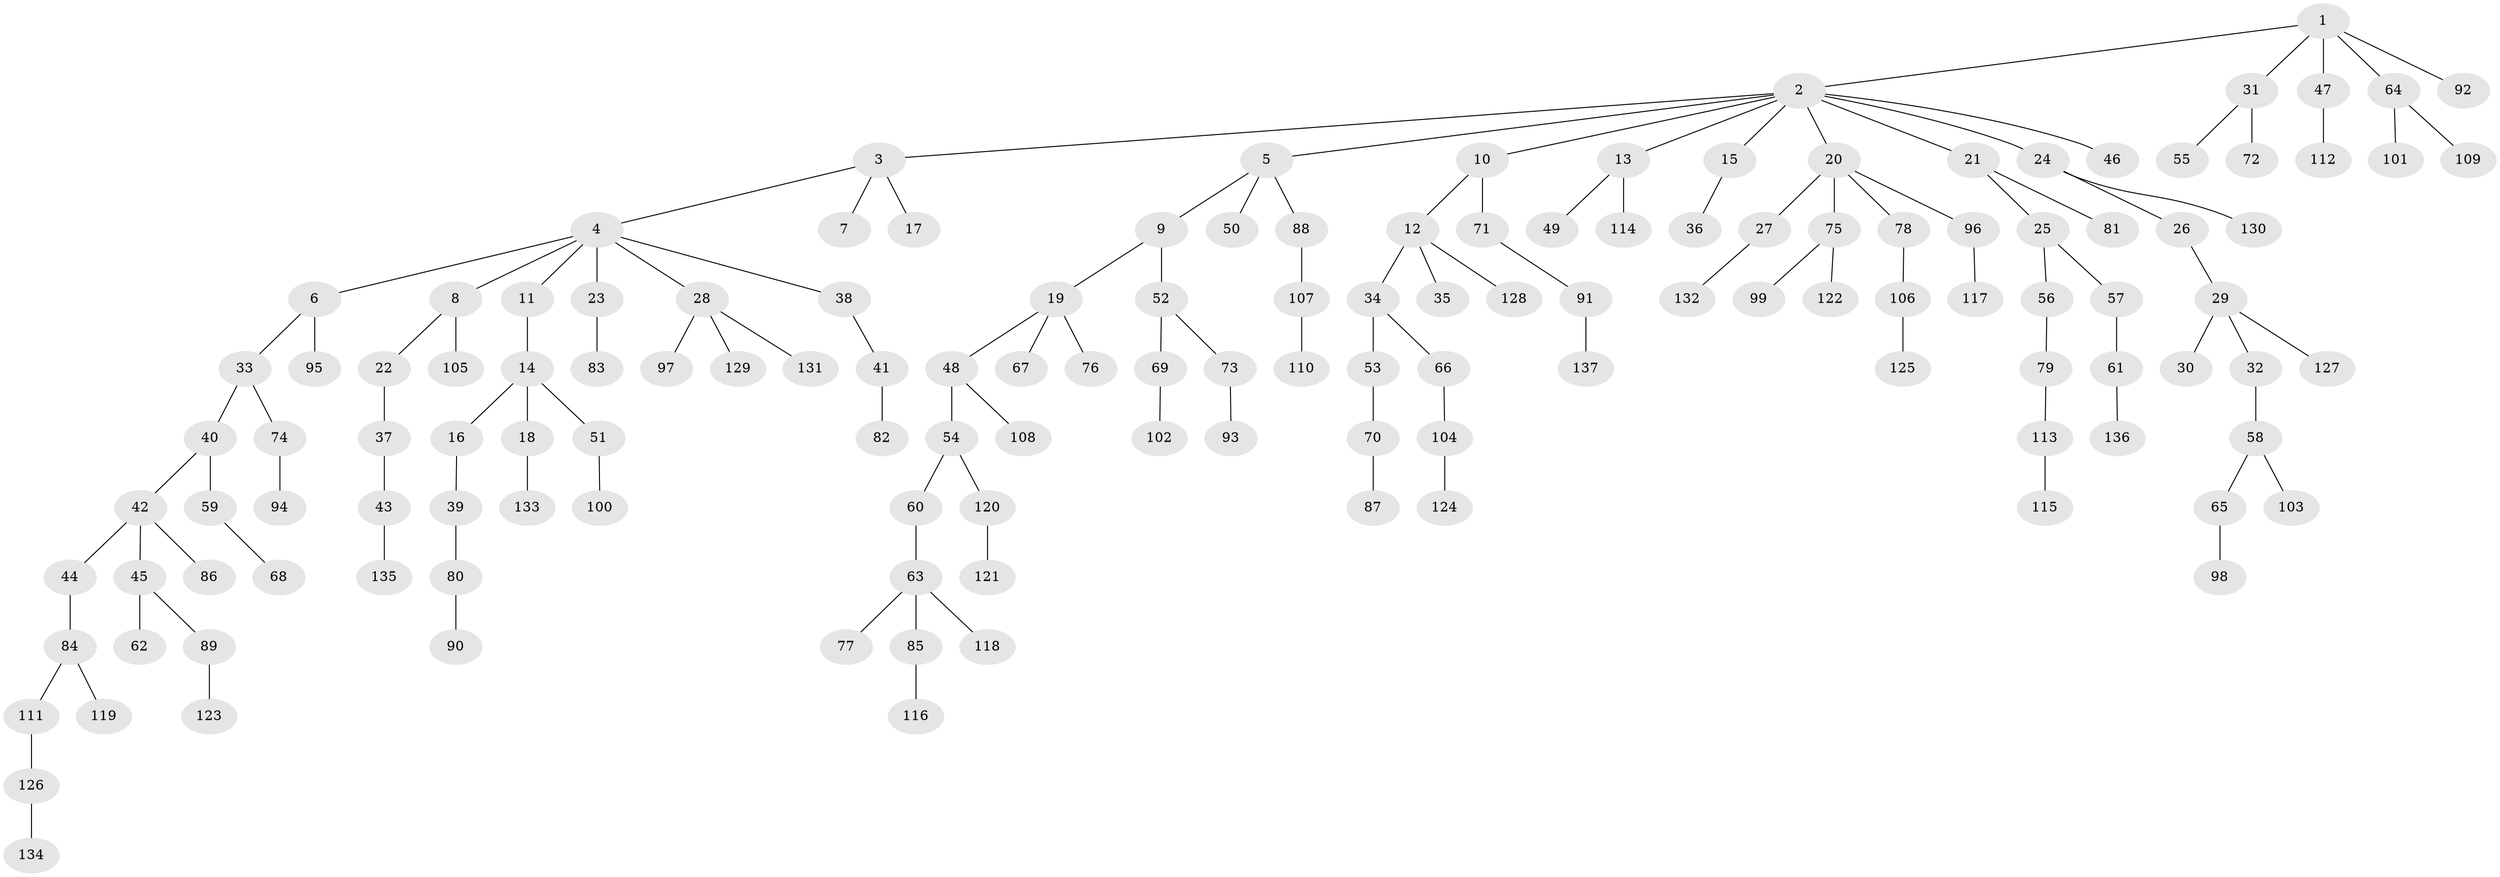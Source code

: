 // coarse degree distribution, {13: 0.012195121951219513, 4: 0.04878048780487805, 7: 0.012195121951219513, 6: 0.012195121951219513, 1: 0.5365853658536586, 2: 0.23170731707317074, 3: 0.13414634146341464, 5: 0.012195121951219513}
// Generated by graph-tools (version 1.1) at 2025/19/03/04/25 18:19:25]
// undirected, 137 vertices, 136 edges
graph export_dot {
graph [start="1"]
  node [color=gray90,style=filled];
  1;
  2;
  3;
  4;
  5;
  6;
  7;
  8;
  9;
  10;
  11;
  12;
  13;
  14;
  15;
  16;
  17;
  18;
  19;
  20;
  21;
  22;
  23;
  24;
  25;
  26;
  27;
  28;
  29;
  30;
  31;
  32;
  33;
  34;
  35;
  36;
  37;
  38;
  39;
  40;
  41;
  42;
  43;
  44;
  45;
  46;
  47;
  48;
  49;
  50;
  51;
  52;
  53;
  54;
  55;
  56;
  57;
  58;
  59;
  60;
  61;
  62;
  63;
  64;
  65;
  66;
  67;
  68;
  69;
  70;
  71;
  72;
  73;
  74;
  75;
  76;
  77;
  78;
  79;
  80;
  81;
  82;
  83;
  84;
  85;
  86;
  87;
  88;
  89;
  90;
  91;
  92;
  93;
  94;
  95;
  96;
  97;
  98;
  99;
  100;
  101;
  102;
  103;
  104;
  105;
  106;
  107;
  108;
  109;
  110;
  111;
  112;
  113;
  114;
  115;
  116;
  117;
  118;
  119;
  120;
  121;
  122;
  123;
  124;
  125;
  126;
  127;
  128;
  129;
  130;
  131;
  132;
  133;
  134;
  135;
  136;
  137;
  1 -- 2;
  1 -- 31;
  1 -- 47;
  1 -- 64;
  1 -- 92;
  2 -- 3;
  2 -- 5;
  2 -- 10;
  2 -- 13;
  2 -- 15;
  2 -- 20;
  2 -- 21;
  2 -- 24;
  2 -- 46;
  3 -- 4;
  3 -- 7;
  3 -- 17;
  4 -- 6;
  4 -- 8;
  4 -- 11;
  4 -- 23;
  4 -- 28;
  4 -- 38;
  5 -- 9;
  5 -- 50;
  5 -- 88;
  6 -- 33;
  6 -- 95;
  8 -- 22;
  8 -- 105;
  9 -- 19;
  9 -- 52;
  10 -- 12;
  10 -- 71;
  11 -- 14;
  12 -- 34;
  12 -- 35;
  12 -- 128;
  13 -- 49;
  13 -- 114;
  14 -- 16;
  14 -- 18;
  14 -- 51;
  15 -- 36;
  16 -- 39;
  18 -- 133;
  19 -- 48;
  19 -- 67;
  19 -- 76;
  20 -- 27;
  20 -- 75;
  20 -- 78;
  20 -- 96;
  21 -- 25;
  21 -- 81;
  22 -- 37;
  23 -- 83;
  24 -- 26;
  24 -- 130;
  25 -- 56;
  25 -- 57;
  26 -- 29;
  27 -- 132;
  28 -- 97;
  28 -- 129;
  28 -- 131;
  29 -- 30;
  29 -- 32;
  29 -- 127;
  31 -- 55;
  31 -- 72;
  32 -- 58;
  33 -- 40;
  33 -- 74;
  34 -- 53;
  34 -- 66;
  37 -- 43;
  38 -- 41;
  39 -- 80;
  40 -- 42;
  40 -- 59;
  41 -- 82;
  42 -- 44;
  42 -- 45;
  42 -- 86;
  43 -- 135;
  44 -- 84;
  45 -- 62;
  45 -- 89;
  47 -- 112;
  48 -- 54;
  48 -- 108;
  51 -- 100;
  52 -- 69;
  52 -- 73;
  53 -- 70;
  54 -- 60;
  54 -- 120;
  56 -- 79;
  57 -- 61;
  58 -- 65;
  58 -- 103;
  59 -- 68;
  60 -- 63;
  61 -- 136;
  63 -- 77;
  63 -- 85;
  63 -- 118;
  64 -- 101;
  64 -- 109;
  65 -- 98;
  66 -- 104;
  69 -- 102;
  70 -- 87;
  71 -- 91;
  73 -- 93;
  74 -- 94;
  75 -- 99;
  75 -- 122;
  78 -- 106;
  79 -- 113;
  80 -- 90;
  84 -- 111;
  84 -- 119;
  85 -- 116;
  88 -- 107;
  89 -- 123;
  91 -- 137;
  96 -- 117;
  104 -- 124;
  106 -- 125;
  107 -- 110;
  111 -- 126;
  113 -- 115;
  120 -- 121;
  126 -- 134;
}
